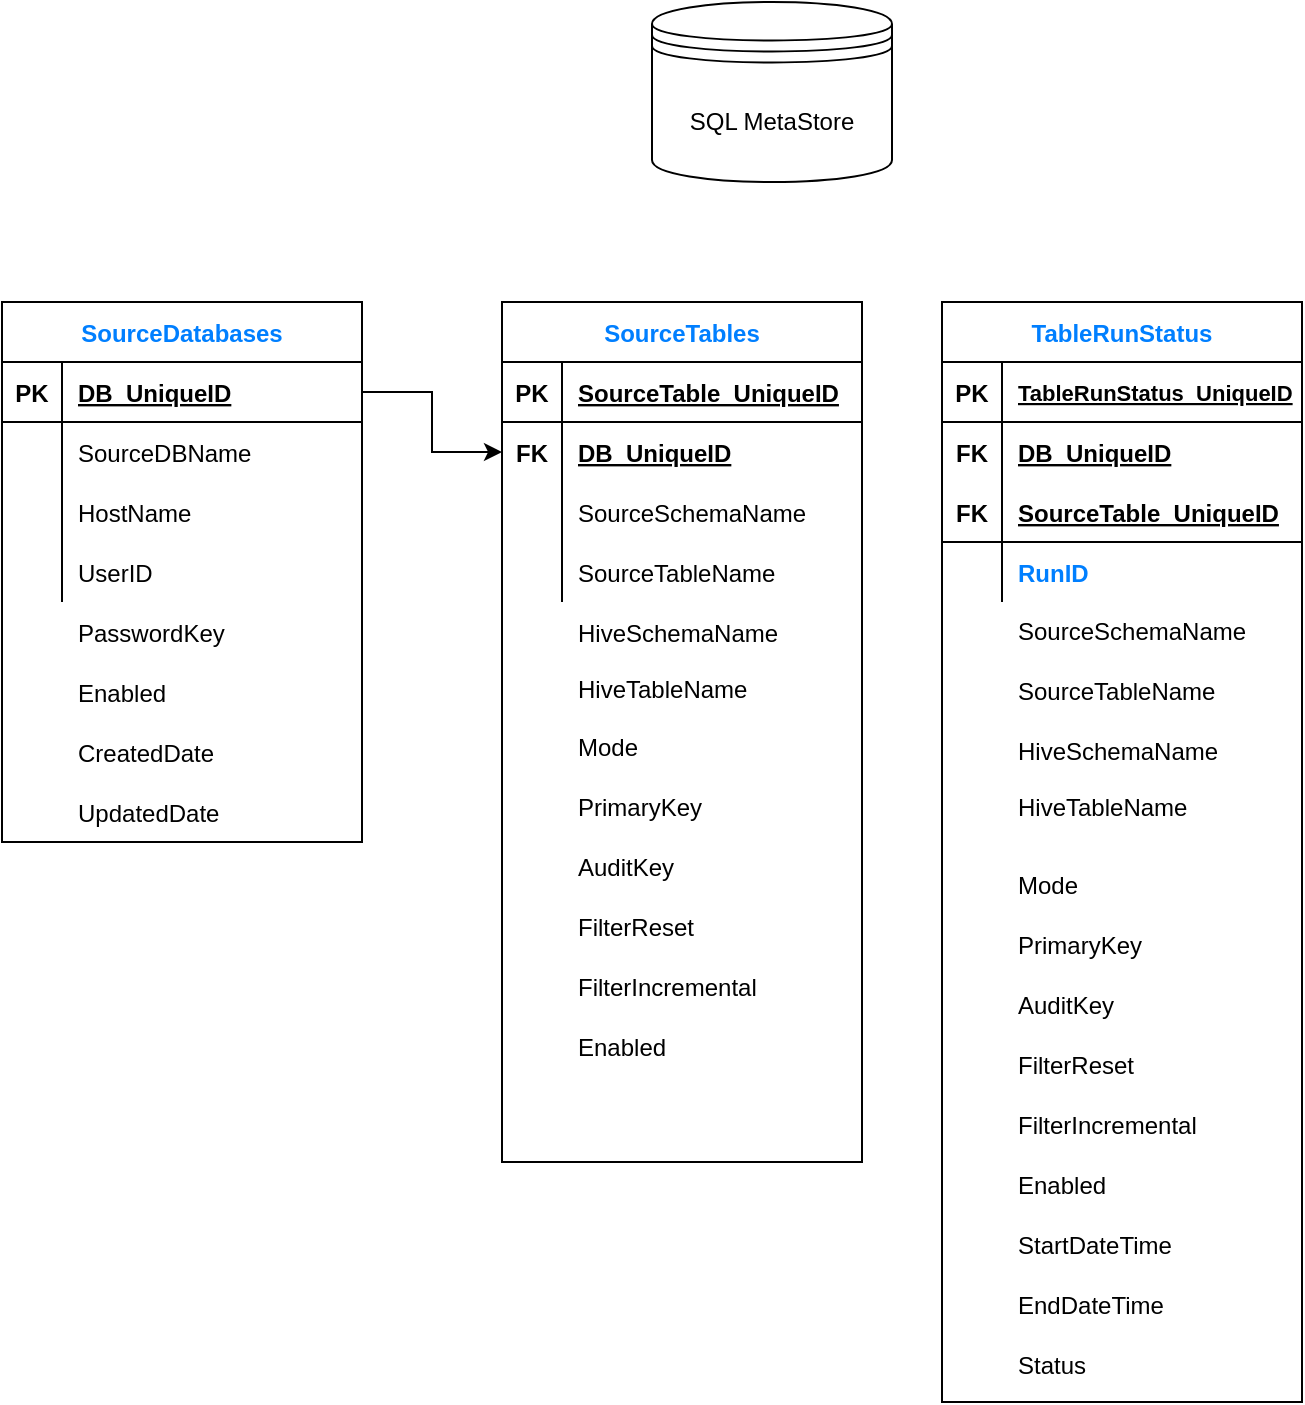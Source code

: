 <mxfile version="13.6.0" type="github">
  <diagram id="vkHSAqvuVLFmnMc-gERQ" name="Page-1">
    <mxGraphModel dx="1221" dy="645" grid="1" gridSize="10" guides="1" tooltips="1" connect="1" arrows="1" fold="1" page="1" pageScale="1" pageWidth="850" pageHeight="1100" math="0" shadow="0">
      <root>
        <mxCell id="0" />
        <mxCell id="1" parent="0" />
        <mxCell id="OSCY4gfTOVEM4-6REEk--1" value="SQL MetaStore" style="shape=datastore;whiteSpace=wrap;html=1;" parent="1" vertex="1">
          <mxGeometry x="365" y="30" width="120" height="90" as="geometry" />
        </mxCell>
        <mxCell id="OSCY4gfTOVEM4-6REEk--18" value="PasswordKey" style="shape=partialRectangle;connectable=0;fillColor=none;top=0;left=0;bottom=0;right=0;align=left;spacingLeft=6;overflow=hidden;" parent="1" vertex="1">
          <mxGeometry x="70" y="330" width="150" height="30" as="geometry" />
        </mxCell>
        <mxCell id="OSCY4gfTOVEM4-6REEk--19" value="Enabled" style="shape=partialRectangle;connectable=0;fillColor=none;top=0;left=0;bottom=0;right=0;align=left;spacingLeft=6;overflow=hidden;" parent="1" vertex="1">
          <mxGeometry x="70" y="360" width="150" height="30" as="geometry" />
        </mxCell>
        <mxCell id="OSCY4gfTOVEM4-6REEk--2" value="SourceDatabases" style="shape=table;startSize=30;container=1;collapsible=1;childLayout=tableLayout;fixedRows=1;rowLines=0;fontStyle=1;align=center;resizeLast=1;fontColor=#007FFF;" parent="1" vertex="1">
          <mxGeometry x="40" y="180" width="180" height="270" as="geometry" />
        </mxCell>
        <mxCell id="OSCY4gfTOVEM4-6REEk--3" value="" style="shape=partialRectangle;collapsible=0;dropTarget=0;pointerEvents=0;fillColor=none;top=0;left=0;bottom=1;right=0;points=[[0,0.5],[1,0.5]];portConstraint=eastwest;" parent="OSCY4gfTOVEM4-6REEk--2" vertex="1">
          <mxGeometry y="30" width="180" height="30" as="geometry" />
        </mxCell>
        <mxCell id="OSCY4gfTOVEM4-6REEk--4" value="PK" style="shape=partialRectangle;connectable=0;fillColor=none;top=0;left=0;bottom=0;right=0;fontStyle=1;overflow=hidden;" parent="OSCY4gfTOVEM4-6REEk--3" vertex="1">
          <mxGeometry width="30" height="30" as="geometry" />
        </mxCell>
        <mxCell id="OSCY4gfTOVEM4-6REEk--5" value="DB_UniqueID" style="shape=partialRectangle;connectable=0;fillColor=none;top=0;left=0;bottom=0;right=0;align=left;spacingLeft=6;fontStyle=5;overflow=hidden;" parent="OSCY4gfTOVEM4-6REEk--3" vertex="1">
          <mxGeometry x="30" width="150" height="30" as="geometry" />
        </mxCell>
        <mxCell id="OSCY4gfTOVEM4-6REEk--6" value="" style="shape=partialRectangle;collapsible=0;dropTarget=0;pointerEvents=0;fillColor=none;top=0;left=0;bottom=0;right=0;points=[[0,0.5],[1,0.5]];portConstraint=eastwest;" parent="OSCY4gfTOVEM4-6REEk--2" vertex="1">
          <mxGeometry y="60" width="180" height="30" as="geometry" />
        </mxCell>
        <mxCell id="OSCY4gfTOVEM4-6REEk--7" value="" style="shape=partialRectangle;connectable=0;fillColor=none;top=0;left=0;bottom=0;right=0;editable=1;overflow=hidden;" parent="OSCY4gfTOVEM4-6REEk--6" vertex="1">
          <mxGeometry width="30" height="30" as="geometry" />
        </mxCell>
        <mxCell id="OSCY4gfTOVEM4-6REEk--8" value="SourceDBName" style="shape=partialRectangle;connectable=0;fillColor=none;top=0;left=0;bottom=0;right=0;align=left;spacingLeft=6;overflow=hidden;" parent="OSCY4gfTOVEM4-6REEk--6" vertex="1">
          <mxGeometry x="30" width="150" height="30" as="geometry" />
        </mxCell>
        <mxCell id="OSCY4gfTOVEM4-6REEk--9" value="" style="shape=partialRectangle;collapsible=0;dropTarget=0;pointerEvents=0;fillColor=none;top=0;left=0;bottom=0;right=0;points=[[0,0.5],[1,0.5]];portConstraint=eastwest;" parent="OSCY4gfTOVEM4-6REEk--2" vertex="1">
          <mxGeometry y="90" width="180" height="30" as="geometry" />
        </mxCell>
        <mxCell id="OSCY4gfTOVEM4-6REEk--10" value="" style="shape=partialRectangle;connectable=0;fillColor=none;top=0;left=0;bottom=0;right=0;editable=1;overflow=hidden;" parent="OSCY4gfTOVEM4-6REEk--9" vertex="1">
          <mxGeometry width="30" height="30" as="geometry" />
        </mxCell>
        <mxCell id="OSCY4gfTOVEM4-6REEk--11" value="HostName" style="shape=partialRectangle;connectable=0;fillColor=none;top=0;left=0;bottom=0;right=0;align=left;spacingLeft=6;overflow=hidden;" parent="OSCY4gfTOVEM4-6REEk--9" vertex="1">
          <mxGeometry x="30" width="150" height="30" as="geometry" />
        </mxCell>
        <mxCell id="OSCY4gfTOVEM4-6REEk--12" value="" style="shape=partialRectangle;collapsible=0;dropTarget=0;pointerEvents=0;fillColor=none;top=0;left=0;bottom=0;right=0;points=[[0,0.5],[1,0.5]];portConstraint=eastwest;" parent="OSCY4gfTOVEM4-6REEk--2" vertex="1">
          <mxGeometry y="120" width="180" height="30" as="geometry" />
        </mxCell>
        <mxCell id="OSCY4gfTOVEM4-6REEk--13" value="" style="shape=partialRectangle;connectable=0;fillColor=none;top=0;left=0;bottom=0;right=0;editable=1;overflow=hidden;" parent="OSCY4gfTOVEM4-6REEk--12" vertex="1">
          <mxGeometry width="30" height="30" as="geometry" />
        </mxCell>
        <mxCell id="OSCY4gfTOVEM4-6REEk--14" value="UserID" style="shape=partialRectangle;connectable=0;fillColor=none;top=0;left=0;bottom=0;right=0;align=left;spacingLeft=6;overflow=hidden;" parent="OSCY4gfTOVEM4-6REEk--12" vertex="1">
          <mxGeometry x="30" width="150" height="30" as="geometry" />
        </mxCell>
        <mxCell id="OSCY4gfTOVEM4-6REEk--41" style="edgeStyle=orthogonalEdgeStyle;rounded=0;orthogonalLoop=1;jettySize=auto;html=1;" parent="1" source="OSCY4gfTOVEM4-6REEk--3" target="OSCY4gfTOVEM4-6REEk--30" edge="1">
          <mxGeometry relative="1" as="geometry" />
        </mxCell>
        <mxCell id="OSCY4gfTOVEM4-6REEk--24" value="HiveSchemaName" style="shape=partialRectangle;connectable=0;fillColor=none;top=0;left=0;bottom=0;right=0;align=left;spacingLeft=6;overflow=hidden;" parent="1" vertex="1">
          <mxGeometry x="320" y="330" width="150" height="30" as="geometry" />
        </mxCell>
        <mxCell id="OSCY4gfTOVEM4-6REEk--25" value="Mode" style="shape=partialRectangle;connectable=0;fillColor=none;top=0;left=0;bottom=0;right=0;align=left;spacingLeft=6;overflow=hidden;" parent="1" vertex="1">
          <mxGeometry x="320" y="387" width="150" height="30" as="geometry" />
        </mxCell>
        <mxCell id="OSCY4gfTOVEM4-6REEk--39" value="FK" style="shape=partialRectangle;connectable=0;fillColor=none;top=0;left=0;bottom=0;right=0;fontStyle=1;overflow=hidden;" parent="1" vertex="1">
          <mxGeometry x="290" y="240" width="30" height="30" as="geometry" />
        </mxCell>
        <mxCell id="OSCY4gfTOVEM4-6REEk--40" value="DB_UniqueID" style="shape=partialRectangle;connectable=0;fillColor=none;top=0;left=0;bottom=0;right=0;align=left;spacingLeft=6;fontStyle=5;overflow=hidden;" parent="1" vertex="1">
          <mxGeometry x="320" y="240" width="150" height="30" as="geometry" />
        </mxCell>
        <mxCell id="OSCY4gfTOVEM4-6REEk--26" value="SourceTables" style="shape=table;startSize=30;container=1;collapsible=1;childLayout=tableLayout;fixedRows=1;rowLines=0;fontStyle=1;align=center;resizeLast=1;fontColor=#007FFF;" parent="1" vertex="1">
          <mxGeometry x="290" y="180" width="180" height="430" as="geometry" />
        </mxCell>
        <mxCell id="OSCY4gfTOVEM4-6REEk--27" value="" style="shape=partialRectangle;collapsible=0;dropTarget=0;pointerEvents=0;fillColor=none;top=0;left=0;bottom=1;right=0;points=[[0,0.5],[1,0.5]];portConstraint=eastwest;" parent="OSCY4gfTOVEM4-6REEk--26" vertex="1">
          <mxGeometry y="30" width="180" height="30" as="geometry" />
        </mxCell>
        <mxCell id="OSCY4gfTOVEM4-6REEk--28" value="PK" style="shape=partialRectangle;connectable=0;fillColor=none;top=0;left=0;bottom=0;right=0;fontStyle=1;overflow=hidden;" parent="OSCY4gfTOVEM4-6REEk--27" vertex="1">
          <mxGeometry width="30" height="30" as="geometry" />
        </mxCell>
        <mxCell id="OSCY4gfTOVEM4-6REEk--29" value="SourceTable_UniqueID" style="shape=partialRectangle;connectable=0;fillColor=none;top=0;left=0;bottom=0;right=0;align=left;spacingLeft=6;fontStyle=5;overflow=hidden;" parent="OSCY4gfTOVEM4-6REEk--27" vertex="1">
          <mxGeometry x="30" width="150" height="30" as="geometry" />
        </mxCell>
        <mxCell id="OSCY4gfTOVEM4-6REEk--30" value="" style="shape=partialRectangle;collapsible=0;dropTarget=0;pointerEvents=0;fillColor=none;top=0;left=0;bottom=0;right=0;points=[[0,0.5],[1,0.5]];portConstraint=eastwest;" parent="OSCY4gfTOVEM4-6REEk--26" vertex="1">
          <mxGeometry y="60" width="180" height="30" as="geometry" />
        </mxCell>
        <mxCell id="OSCY4gfTOVEM4-6REEk--31" value="" style="shape=partialRectangle;connectable=0;fillColor=none;top=0;left=0;bottom=0;right=0;editable=1;overflow=hidden;strokeColor=#FFCCE6;" parent="OSCY4gfTOVEM4-6REEk--30" vertex="1">
          <mxGeometry width="30" height="30" as="geometry" />
        </mxCell>
        <mxCell id="OSCY4gfTOVEM4-6REEk--32" value="" style="shape=partialRectangle;connectable=0;fillColor=none;top=0;left=0;bottom=0;right=0;align=left;spacingLeft=6;overflow=hidden;" parent="OSCY4gfTOVEM4-6REEk--30" vertex="1">
          <mxGeometry x="30" width="150" height="30" as="geometry" />
        </mxCell>
        <mxCell id="OSCY4gfTOVEM4-6REEk--33" value="" style="shape=partialRectangle;collapsible=0;dropTarget=0;pointerEvents=0;fillColor=none;top=0;left=0;bottom=0;right=0;points=[[0,0.5],[1,0.5]];portConstraint=eastwest;" parent="OSCY4gfTOVEM4-6REEk--26" vertex="1">
          <mxGeometry y="90" width="180" height="30" as="geometry" />
        </mxCell>
        <mxCell id="OSCY4gfTOVEM4-6REEk--34" value="" style="shape=partialRectangle;connectable=0;fillColor=none;top=0;left=0;bottom=0;right=0;editable=1;overflow=hidden;" parent="OSCY4gfTOVEM4-6REEk--33" vertex="1">
          <mxGeometry width="30" height="30" as="geometry" />
        </mxCell>
        <mxCell id="OSCY4gfTOVEM4-6REEk--35" value="SourceSchemaName" style="shape=partialRectangle;connectable=0;fillColor=none;top=0;left=0;bottom=0;right=0;align=left;spacingLeft=6;overflow=hidden;" parent="OSCY4gfTOVEM4-6REEk--33" vertex="1">
          <mxGeometry x="30" width="150" height="30" as="geometry" />
        </mxCell>
        <mxCell id="OSCY4gfTOVEM4-6REEk--36" value="" style="shape=partialRectangle;collapsible=0;dropTarget=0;pointerEvents=0;fillColor=none;top=0;left=0;bottom=0;right=0;points=[[0,0.5],[1,0.5]];portConstraint=eastwest;" parent="OSCY4gfTOVEM4-6REEk--26" vertex="1">
          <mxGeometry y="120" width="180" height="30" as="geometry" />
        </mxCell>
        <mxCell id="OSCY4gfTOVEM4-6REEk--37" value="" style="shape=partialRectangle;connectable=0;fillColor=none;top=0;left=0;bottom=0;right=0;editable=1;overflow=hidden;" parent="OSCY4gfTOVEM4-6REEk--36" vertex="1">
          <mxGeometry width="30" height="30" as="geometry" />
        </mxCell>
        <mxCell id="OSCY4gfTOVEM4-6REEk--38" value="SourceTableName" style="shape=partialRectangle;connectable=0;fillColor=none;top=0;left=0;bottom=0;right=0;align=left;spacingLeft=6;overflow=hidden;" parent="OSCY4gfTOVEM4-6REEk--36" vertex="1">
          <mxGeometry x="30" width="150" height="30" as="geometry" />
        </mxCell>
        <mxCell id="OSCY4gfTOVEM4-6REEk--43" value="FilterReset" style="shape=partialRectangle;connectable=0;fillColor=none;top=0;left=0;bottom=0;right=0;align=left;spacingLeft=6;overflow=hidden;" parent="1" vertex="1">
          <mxGeometry x="320" y="477" width="150" height="30" as="geometry" />
        </mxCell>
        <mxCell id="OSCY4gfTOVEM4-6REEk--44" value="FilterIncremental" style="shape=partialRectangle;connectable=0;fillColor=none;top=0;left=0;bottom=0;right=0;align=left;spacingLeft=6;overflow=hidden;" parent="1" vertex="1">
          <mxGeometry x="320" y="507" width="150" height="30" as="geometry" />
        </mxCell>
        <mxCell id="OSCY4gfTOVEM4-6REEk--45" value="PrimaryKey" style="shape=partialRectangle;connectable=0;fillColor=none;top=0;left=0;bottom=0;right=0;align=left;spacingLeft=6;overflow=hidden;" parent="1" vertex="1">
          <mxGeometry x="320" y="417" width="150" height="30" as="geometry" />
        </mxCell>
        <mxCell id="OSCY4gfTOVEM4-6REEk--46" value="AuditKey" style="shape=partialRectangle;connectable=0;fillColor=none;top=0;left=0;bottom=0;right=0;align=left;spacingLeft=6;overflow=hidden;" parent="1" vertex="1">
          <mxGeometry x="320" y="447" width="150" height="30" as="geometry" />
        </mxCell>
        <mxCell id="OSCY4gfTOVEM4-6REEk--47" value="Enabled" style="shape=partialRectangle;connectable=0;fillColor=none;top=0;left=0;bottom=0;right=0;align=left;spacingLeft=6;overflow=hidden;" parent="1" vertex="1">
          <mxGeometry x="320" y="537" width="150" height="30" as="geometry" />
        </mxCell>
        <mxCell id="OSCY4gfTOVEM4-6REEk--48" value="CreatedDate" style="shape=partialRectangle;connectable=0;fillColor=none;top=0;left=0;bottom=0;right=0;align=left;spacingLeft=6;overflow=hidden;" parent="1" vertex="1">
          <mxGeometry x="70" y="390" width="150" height="30" as="geometry" />
        </mxCell>
        <mxCell id="OSCY4gfTOVEM4-6REEk--49" value="UpdatedDate" style="shape=partialRectangle;connectable=0;fillColor=none;top=0;left=0;bottom=0;right=0;align=left;spacingLeft=6;overflow=hidden;" parent="1" vertex="1">
          <mxGeometry x="70" y="420" width="150" height="30" as="geometry" />
        </mxCell>
        <mxCell id="gidcGa3Jhn72kaZIP9KM-15" value="Mode" style="shape=partialRectangle;connectable=0;fillColor=none;top=0;left=0;bottom=0;right=0;align=left;spacingLeft=6;overflow=hidden;" vertex="1" parent="1">
          <mxGeometry x="540" y="456" width="150" height="30" as="geometry" />
        </mxCell>
        <mxCell id="gidcGa3Jhn72kaZIP9KM-16" value="FK" style="shape=partialRectangle;connectable=0;fillColor=none;top=0;left=0;bottom=0;right=0;fontStyle=1;overflow=hidden;" vertex="1" parent="1">
          <mxGeometry x="510" y="240" width="30" height="30" as="geometry" />
        </mxCell>
        <mxCell id="gidcGa3Jhn72kaZIP9KM-17" value="DB_UniqueID" style="shape=partialRectangle;connectable=0;fillColor=none;top=0;left=0;bottom=0;right=0;align=left;spacingLeft=6;fontStyle=5;overflow=hidden;" vertex="1" parent="1">
          <mxGeometry x="540" y="240" width="150" height="30" as="geometry" />
        </mxCell>
        <mxCell id="gidcGa3Jhn72kaZIP9KM-31" value="FilterReset" style="shape=partialRectangle;connectable=0;fillColor=none;top=0;left=0;bottom=0;right=0;align=left;spacingLeft=6;overflow=hidden;" vertex="1" parent="1">
          <mxGeometry x="540" y="546" width="150" height="30" as="geometry" />
        </mxCell>
        <mxCell id="gidcGa3Jhn72kaZIP9KM-32" value="FilterIncremental" style="shape=partialRectangle;connectable=0;fillColor=none;top=0;left=0;bottom=0;right=0;align=left;spacingLeft=6;overflow=hidden;" vertex="1" parent="1">
          <mxGeometry x="540" y="576" width="150" height="30" as="geometry" />
        </mxCell>
        <mxCell id="gidcGa3Jhn72kaZIP9KM-33" value="PrimaryKey" style="shape=partialRectangle;connectable=0;fillColor=none;top=0;left=0;bottom=0;right=0;align=left;spacingLeft=6;overflow=hidden;" vertex="1" parent="1">
          <mxGeometry x="540" y="486" width="150" height="30" as="geometry" />
        </mxCell>
        <mxCell id="gidcGa3Jhn72kaZIP9KM-34" value="AuditKey" style="shape=partialRectangle;connectable=0;fillColor=none;top=0;left=0;bottom=0;right=0;align=left;spacingLeft=6;overflow=hidden;" vertex="1" parent="1">
          <mxGeometry x="540" y="516" width="150" height="30" as="geometry" />
        </mxCell>
        <mxCell id="gidcGa3Jhn72kaZIP9KM-35" value="Enabled" style="shape=partialRectangle;connectable=0;fillColor=none;top=0;left=0;bottom=0;right=0;align=left;spacingLeft=6;overflow=hidden;" vertex="1" parent="1">
          <mxGeometry x="540" y="606" width="150" height="30" as="geometry" />
        </mxCell>
        <mxCell id="gidcGa3Jhn72kaZIP9KM-18" value="TableRunStatus" style="shape=table;startSize=30;container=1;collapsible=1;childLayout=tableLayout;fixedRows=1;rowLines=0;fontStyle=1;align=center;resizeLast=1;labelBackgroundColor=none;fontColor=#007FFF;" vertex="1" parent="1">
          <mxGeometry x="510" y="180" width="180" height="550" as="geometry" />
        </mxCell>
        <mxCell id="gidcGa3Jhn72kaZIP9KM-19" value="" style="shape=partialRectangle;collapsible=0;dropTarget=0;pointerEvents=0;fillColor=none;top=0;left=0;bottom=1;right=0;points=[[0,0.5],[1,0.5]];portConstraint=eastwest;" vertex="1" parent="gidcGa3Jhn72kaZIP9KM-18">
          <mxGeometry y="30" width="180" height="30" as="geometry" />
        </mxCell>
        <mxCell id="gidcGa3Jhn72kaZIP9KM-20" value="PK" style="shape=partialRectangle;connectable=0;fillColor=none;top=0;left=0;bottom=0;right=0;fontStyle=1;overflow=hidden;" vertex="1" parent="gidcGa3Jhn72kaZIP9KM-19">
          <mxGeometry width="30" height="30" as="geometry" />
        </mxCell>
        <mxCell id="gidcGa3Jhn72kaZIP9KM-21" value="TableRunStatus_UniqueID" style="shape=partialRectangle;connectable=0;fillColor=none;top=0;left=0;bottom=0;right=0;align=left;spacingLeft=6;fontStyle=5;overflow=hidden;fontSize=11;" vertex="1" parent="gidcGa3Jhn72kaZIP9KM-19">
          <mxGeometry x="30" width="150" height="30" as="geometry" />
        </mxCell>
        <mxCell id="gidcGa3Jhn72kaZIP9KM-22" value="" style="shape=partialRectangle;collapsible=0;dropTarget=0;pointerEvents=0;fillColor=none;top=0;left=0;bottom=0;right=0;points=[[0,0.5],[1,0.5]];portConstraint=eastwest;" vertex="1" parent="gidcGa3Jhn72kaZIP9KM-18">
          <mxGeometry y="60" width="180" height="30" as="geometry" />
        </mxCell>
        <mxCell id="gidcGa3Jhn72kaZIP9KM-23" value="" style="shape=partialRectangle;connectable=0;fillColor=none;top=0;left=0;bottom=0;right=0;editable=1;overflow=hidden;strokeColor=#FFCCE6;" vertex="1" parent="gidcGa3Jhn72kaZIP9KM-22">
          <mxGeometry width="30" height="30" as="geometry" />
        </mxCell>
        <mxCell id="gidcGa3Jhn72kaZIP9KM-24" value="" style="shape=partialRectangle;connectable=0;fillColor=none;top=0;left=0;bottom=0;right=0;align=left;spacingLeft=6;overflow=hidden;" vertex="1" parent="gidcGa3Jhn72kaZIP9KM-22">
          <mxGeometry x="30" width="150" height="30" as="geometry" />
        </mxCell>
        <mxCell id="gidcGa3Jhn72kaZIP9KM-25" value="" style="shape=partialRectangle;collapsible=0;dropTarget=0;pointerEvents=0;fillColor=none;top=0;left=0;bottom=0;right=0;points=[[0,0.5],[1,0.5]];portConstraint=eastwest;" vertex="1" parent="gidcGa3Jhn72kaZIP9KM-18">
          <mxGeometry y="90" width="180" height="30" as="geometry" />
        </mxCell>
        <mxCell id="gidcGa3Jhn72kaZIP9KM-26" value="" style="shape=partialRectangle;connectable=0;fillColor=none;top=0;left=0;bottom=0;right=0;editable=1;overflow=hidden;" vertex="1" parent="gidcGa3Jhn72kaZIP9KM-25">
          <mxGeometry width="30" height="30" as="geometry" />
        </mxCell>
        <mxCell id="gidcGa3Jhn72kaZIP9KM-27" value="" style="shape=partialRectangle;connectable=0;fillColor=none;top=0;left=0;bottom=0;right=0;align=left;spacingLeft=6;overflow=hidden;" vertex="1" parent="gidcGa3Jhn72kaZIP9KM-25">
          <mxGeometry x="30" width="150" height="30" as="geometry" />
        </mxCell>
        <mxCell id="gidcGa3Jhn72kaZIP9KM-28" value="" style="shape=partialRectangle;collapsible=0;dropTarget=0;pointerEvents=0;fillColor=none;top=0;left=0;bottom=0;right=0;points=[[0,0.5],[1,0.5]];portConstraint=eastwest;" vertex="1" parent="gidcGa3Jhn72kaZIP9KM-18">
          <mxGeometry y="120" width="180" height="30" as="geometry" />
        </mxCell>
        <mxCell id="gidcGa3Jhn72kaZIP9KM-29" value="" style="shape=partialRectangle;connectable=0;fillColor=none;top=0;left=0;bottom=0;right=0;editable=1;overflow=hidden;" vertex="1" parent="gidcGa3Jhn72kaZIP9KM-28">
          <mxGeometry width="30" height="30" as="geometry" />
        </mxCell>
        <mxCell id="gidcGa3Jhn72kaZIP9KM-30" value="RunID" style="shape=partialRectangle;connectable=0;fillColor=none;top=0;left=0;bottom=0;right=0;align=left;spacingLeft=6;overflow=hidden;fontColor=#007FFF;fontStyle=1" vertex="1" parent="gidcGa3Jhn72kaZIP9KM-28">
          <mxGeometry x="30" width="150" height="30" as="geometry" />
        </mxCell>
        <mxCell id="gidcGa3Jhn72kaZIP9KM-43" value="" style="shape=partialRectangle;collapsible=0;dropTarget=0;pointerEvents=0;fillColor=none;top=0;left=0;bottom=1;right=0;points=[[0,0.5],[1,0.5]];portConstraint=eastwest;" vertex="1" parent="1">
          <mxGeometry x="510" y="270" width="180" height="30" as="geometry" />
        </mxCell>
        <mxCell id="gidcGa3Jhn72kaZIP9KM-44" value="FK" style="shape=partialRectangle;connectable=0;fillColor=none;top=0;left=0;bottom=0;right=0;fontStyle=1;overflow=hidden;" vertex="1" parent="gidcGa3Jhn72kaZIP9KM-43">
          <mxGeometry width="30" height="30" as="geometry" />
        </mxCell>
        <mxCell id="gidcGa3Jhn72kaZIP9KM-45" value="SourceTable_UniqueID" style="shape=partialRectangle;connectable=0;fillColor=none;top=0;left=0;bottom=0;right=0;align=left;spacingLeft=6;fontStyle=5;overflow=hidden;" vertex="1" parent="gidcGa3Jhn72kaZIP9KM-43">
          <mxGeometry x="30" width="150" height="30" as="geometry" />
        </mxCell>
        <mxCell id="gidcGa3Jhn72kaZIP9KM-49" value="StartDateTime" style="shape=partialRectangle;connectable=0;fillColor=none;top=0;left=0;bottom=0;right=0;align=left;spacingLeft=6;overflow=hidden;" vertex="1" parent="1">
          <mxGeometry x="540" y="636" width="150" height="30" as="geometry" />
        </mxCell>
        <mxCell id="gidcGa3Jhn72kaZIP9KM-50" value="EndDateTime" style="shape=partialRectangle;connectable=0;fillColor=none;top=0;left=0;bottom=0;right=0;align=left;spacingLeft=6;overflow=hidden;" vertex="1" parent="1">
          <mxGeometry x="540" y="666" width="150" height="30" as="geometry" />
        </mxCell>
        <mxCell id="gidcGa3Jhn72kaZIP9KM-51" value="Status" style="shape=partialRectangle;connectable=0;fillColor=none;top=0;left=0;bottom=0;right=0;align=left;spacingLeft=6;overflow=hidden;" vertex="1" parent="1">
          <mxGeometry x="540" y="696" width="150" height="30" as="geometry" />
        </mxCell>
        <mxCell id="gidcGa3Jhn72kaZIP9KM-52" value="HiveTableName" style="shape=partialRectangle;connectable=0;fillColor=none;top=0;left=0;bottom=0;right=0;align=left;spacingLeft=6;overflow=hidden;" vertex="1" parent="1">
          <mxGeometry x="320" y="358" width="150" height="30" as="geometry" />
        </mxCell>
        <mxCell id="gidcGa3Jhn72kaZIP9KM-53" value="HiveSchemaName" style="shape=partialRectangle;connectable=0;fillColor=none;top=0;left=0;bottom=0;right=0;align=left;spacingLeft=6;overflow=hidden;" vertex="1" parent="1">
          <mxGeometry x="540" y="389" width="150" height="30" as="geometry" />
        </mxCell>
        <mxCell id="gidcGa3Jhn72kaZIP9KM-54" value="SourceSchemaName" style="shape=partialRectangle;connectable=0;fillColor=none;top=0;left=0;bottom=0;right=0;align=left;spacingLeft=6;overflow=hidden;" vertex="1" parent="1">
          <mxGeometry x="540" y="329" width="150" height="30" as="geometry" />
        </mxCell>
        <mxCell id="gidcGa3Jhn72kaZIP9KM-55" value="SourceTableName" style="shape=partialRectangle;connectable=0;fillColor=none;top=0;left=0;bottom=0;right=0;align=left;spacingLeft=6;overflow=hidden;" vertex="1" parent="1">
          <mxGeometry x="540" y="359" width="150" height="30" as="geometry" />
        </mxCell>
        <mxCell id="gidcGa3Jhn72kaZIP9KM-56" value="HiveTableName" style="shape=partialRectangle;connectable=0;fillColor=none;top=0;left=0;bottom=0;right=0;align=left;spacingLeft=6;overflow=hidden;" vertex="1" parent="1">
          <mxGeometry x="540" y="417" width="150" height="30" as="geometry" />
        </mxCell>
      </root>
    </mxGraphModel>
  </diagram>
</mxfile>
